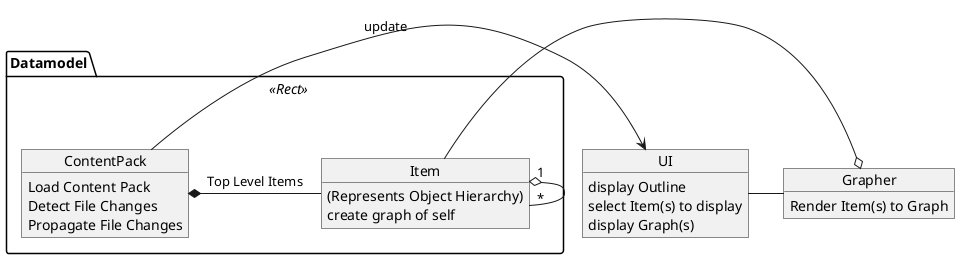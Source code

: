 @startuml


package Datamodel <<Rect>> {
	object ContentPack {
		Load Content Pack
		Detect File Changes
		Propagate File Changes
	}
	object Item {
		(Represents Object Hierarchy)
		create graph of self
	}
}

object Grapher {
	Render Item(s) to Graph
}

object UI {
	display Outline
	select Item(s) to display
	display Graph(s)
}

''' Relationships '''


ContentPack *- Item : Top Level Items
ContentPack -> UI : update

Item "1" o- "*" Item

Grapher o- Item

UI - Grapher

@enduml